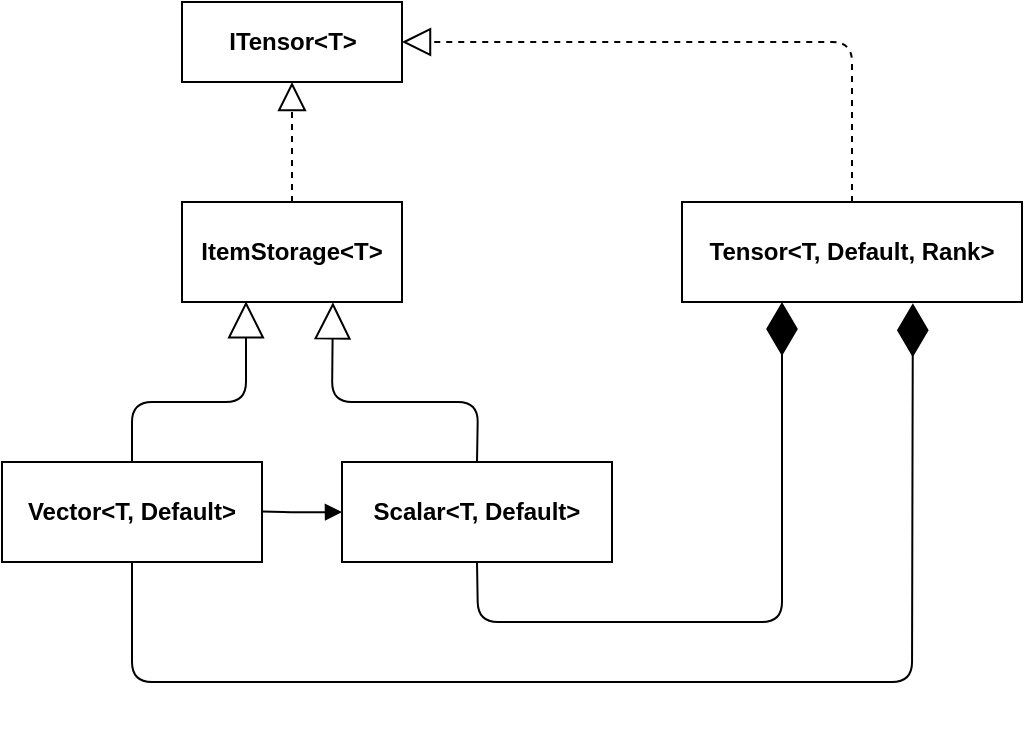 <mxfile version="20.2.8" type="google"><diagram id="mUs77Wr5pAuCmJoAeTU9" name="Page-1"><mxGraphModel grid="1" page="1" gridSize="10" guides="1" tooltips="1" connect="1" arrows="1" fold="1" pageScale="1" pageWidth="827" pageHeight="1169" math="0" shadow="0"><root><mxCell id="0"/><mxCell id="1" parent="0"/><mxCell id="q68Wpd2wo5k4pokrHRR5-1" value="&lt;b&gt;ITensor&amp;lt;T&amp;gt;&lt;/b&gt;" style="html=1;" vertex="1" parent="1"><mxGeometry x="240" y="250" width="110" height="40" as="geometry"/></mxCell><mxCell id="q68Wpd2wo5k4pokrHRR5-2" value="&lt;p style=&quot;margin: 0px ; margin-top: 4px ; text-align: center&quot;&gt;&lt;br&gt;&lt;b&gt;ItemStorage&amp;lt;T&amp;gt;&lt;/b&gt;&lt;/p&gt;" style="verticalAlign=top;align=left;overflow=fill;fontSize=12;fontFamily=Helvetica;html=1;" vertex="1" parent="1"><mxGeometry x="240" y="350" width="110" height="50" as="geometry"/></mxCell><mxCell id="q68Wpd2wo5k4pokrHRR5-3" value="&lt;p style=&quot;margin: 0px ; margin-top: 4px ; text-align: center&quot;&gt;&lt;br&gt;&lt;b&gt;Tensor&amp;lt;T, Default, Rank&amp;gt;&lt;/b&gt;&lt;/p&gt;" style="verticalAlign=top;align=left;overflow=fill;fontSize=12;fontFamily=Helvetica;html=1;" vertex="1" parent="1"><mxGeometry x="490" y="350" width="170" height="50" as="geometry"/></mxCell><mxCell id="q68Wpd2wo5k4pokrHRR5-4" value="&lt;p style=&quot;margin: 0px ; margin-top: 4px ; text-align: center&quot;&gt;&lt;br&gt;&lt;b&gt;Scalar&amp;lt;T, Default&amp;gt;&lt;/b&gt;&lt;/p&gt;" style="verticalAlign=top;align=left;overflow=fill;fontSize=12;fontFamily=Helvetica;html=1;" vertex="1" parent="1"><mxGeometry x="320" y="480" width="135" height="50" as="geometry"/></mxCell><mxCell id="q68Wpd2wo5k4pokrHRR5-5" value="&lt;p style=&quot;margin: 0px ; margin-top: 4px ; text-align: center&quot;&gt;&lt;br&gt;&lt;b&gt;Vector&amp;lt;T, Default&amp;gt;&lt;/b&gt;&lt;/p&gt;" style="verticalAlign=top;align=left;overflow=fill;fontSize=12;fontFamily=Helvetica;html=1;" vertex="1" parent="1"><mxGeometry x="150" y="480" width="130" height="50" as="geometry"/></mxCell><mxCell id="q68Wpd2wo5k4pokrHRR5-6" value="" style="endArrow=block;dashed=1;endFill=0;endSize=12;html=1;entryX=0.5;entryY=1;entryDx=0;entryDy=0;exitX=0.5;exitY=0;exitDx=0;exitDy=0;" edge="1" parent="1" source="q68Wpd2wo5k4pokrHRR5-2" target="q68Wpd2wo5k4pokrHRR5-1"><mxGeometry width="160" relative="1" as="geometry"><mxPoint x="295" y="338" as="sourcePoint"/><mxPoint x="500" y="390" as="targetPoint"/></mxGeometry></mxCell><mxCell id="q68Wpd2wo5k4pokrHRR5-7" value="" style="endArrow=block;endSize=16;endFill=0;html=1;exitX=0.5;exitY=0;exitDx=0;exitDy=0;entryX=0.291;entryY=0.992;entryDx=0;entryDy=0;entryPerimeter=0;" edge="1" parent="1" source="q68Wpd2wo5k4pokrHRR5-5" target="q68Wpd2wo5k4pokrHRR5-2"><mxGeometry width="160" relative="1" as="geometry"><mxPoint x="340" y="390" as="sourcePoint"/><mxPoint x="500" y="390" as="targetPoint"/><Array as="points"><mxPoint x="215" y="450"/><mxPoint x="272" y="450"/></Array></mxGeometry></mxCell><mxCell id="q68Wpd2wo5k4pokrHRR5-8" value="" style="endArrow=block;endSize=16;endFill=0;html=1;exitX=0.5;exitY=0;exitDx=0;exitDy=0;entryX=0.686;entryY=1.003;entryDx=0;entryDy=0;entryPerimeter=0;" edge="1" parent="1" source="q68Wpd2wo5k4pokrHRR5-4" target="q68Wpd2wo5k4pokrHRR5-2"><mxGeometry width="160" relative="1" as="geometry"><mxPoint x="340" y="390" as="sourcePoint"/><mxPoint x="500" y="390" as="targetPoint"/><Array as="points"><mxPoint x="388" y="450"/><mxPoint x="315" y="450"/></Array></mxGeometry></mxCell><mxCell id="q68Wpd2wo5k4pokrHRR5-9" value="" style="endArrow=block;dashed=1;endFill=0;endSize=12;html=1;entryX=1;entryY=0.5;entryDx=0;entryDy=0;exitX=0.5;exitY=0;exitDx=0;exitDy=0;" edge="1" parent="1" source="q68Wpd2wo5k4pokrHRR5-3" target="q68Wpd2wo5k4pokrHRR5-1"><mxGeometry width="160" relative="1" as="geometry"><mxPoint x="520" y="450" as="sourcePoint"/><mxPoint x="500" y="390" as="targetPoint"/><Array as="points"><mxPoint x="575" y="270"/></Array></mxGeometry></mxCell><mxCell id="q68Wpd2wo5k4pokrHRR5-10" value="" style="endArrow=block;endFill=1;html=1;edgeStyle=orthogonalEdgeStyle;align=left;verticalAlign=top;entryX=0;entryY=0.5;entryDx=0;entryDy=0;" edge="1" parent="1" target="q68Wpd2wo5k4pokrHRR5-4"><mxGeometry x="-1" relative="1" as="geometry"><mxPoint x="280" y="504.71" as="sourcePoint"/><mxPoint x="320" y="505" as="targetPoint"/></mxGeometry></mxCell><mxCell id="q68Wpd2wo5k4pokrHRR5-12" value="" style="endArrow=diamondThin;endFill=1;endSize=24;html=1;exitX=0.5;exitY=1;exitDx=0;exitDy=0;" edge="1" parent="1" source="q68Wpd2wo5k4pokrHRR5-4"><mxGeometry width="160" relative="1" as="geometry"><mxPoint x="390" y="540" as="sourcePoint"/><mxPoint x="540" y="400" as="targetPoint"/><Array as="points"><mxPoint x="388" y="560"/><mxPoint x="540" y="560"/></Array></mxGeometry></mxCell><mxCell id="q68Wpd2wo5k4pokrHRR5-13" value="" style="endArrow=diamondThin;endFill=1;endSize=24;html=1;entryX=0.679;entryY=1.012;entryDx=0;entryDy=0;entryPerimeter=0;exitX=0.5;exitY=1;exitDx=0;exitDy=0;" edge="1" parent="1" source="q68Wpd2wo5k4pokrHRR5-5" target="q68Wpd2wo5k4pokrHRR5-3"><mxGeometry width="160" relative="1" as="geometry"><mxPoint x="610" y="520" as="sourcePoint"/><mxPoint x="551" y="390" as="targetPoint"/><Array as="points"><mxPoint x="215" y="590"/><mxPoint x="605" y="590"/></Array></mxGeometry></mxCell></root></mxGraphModel></diagram></mxfile>
